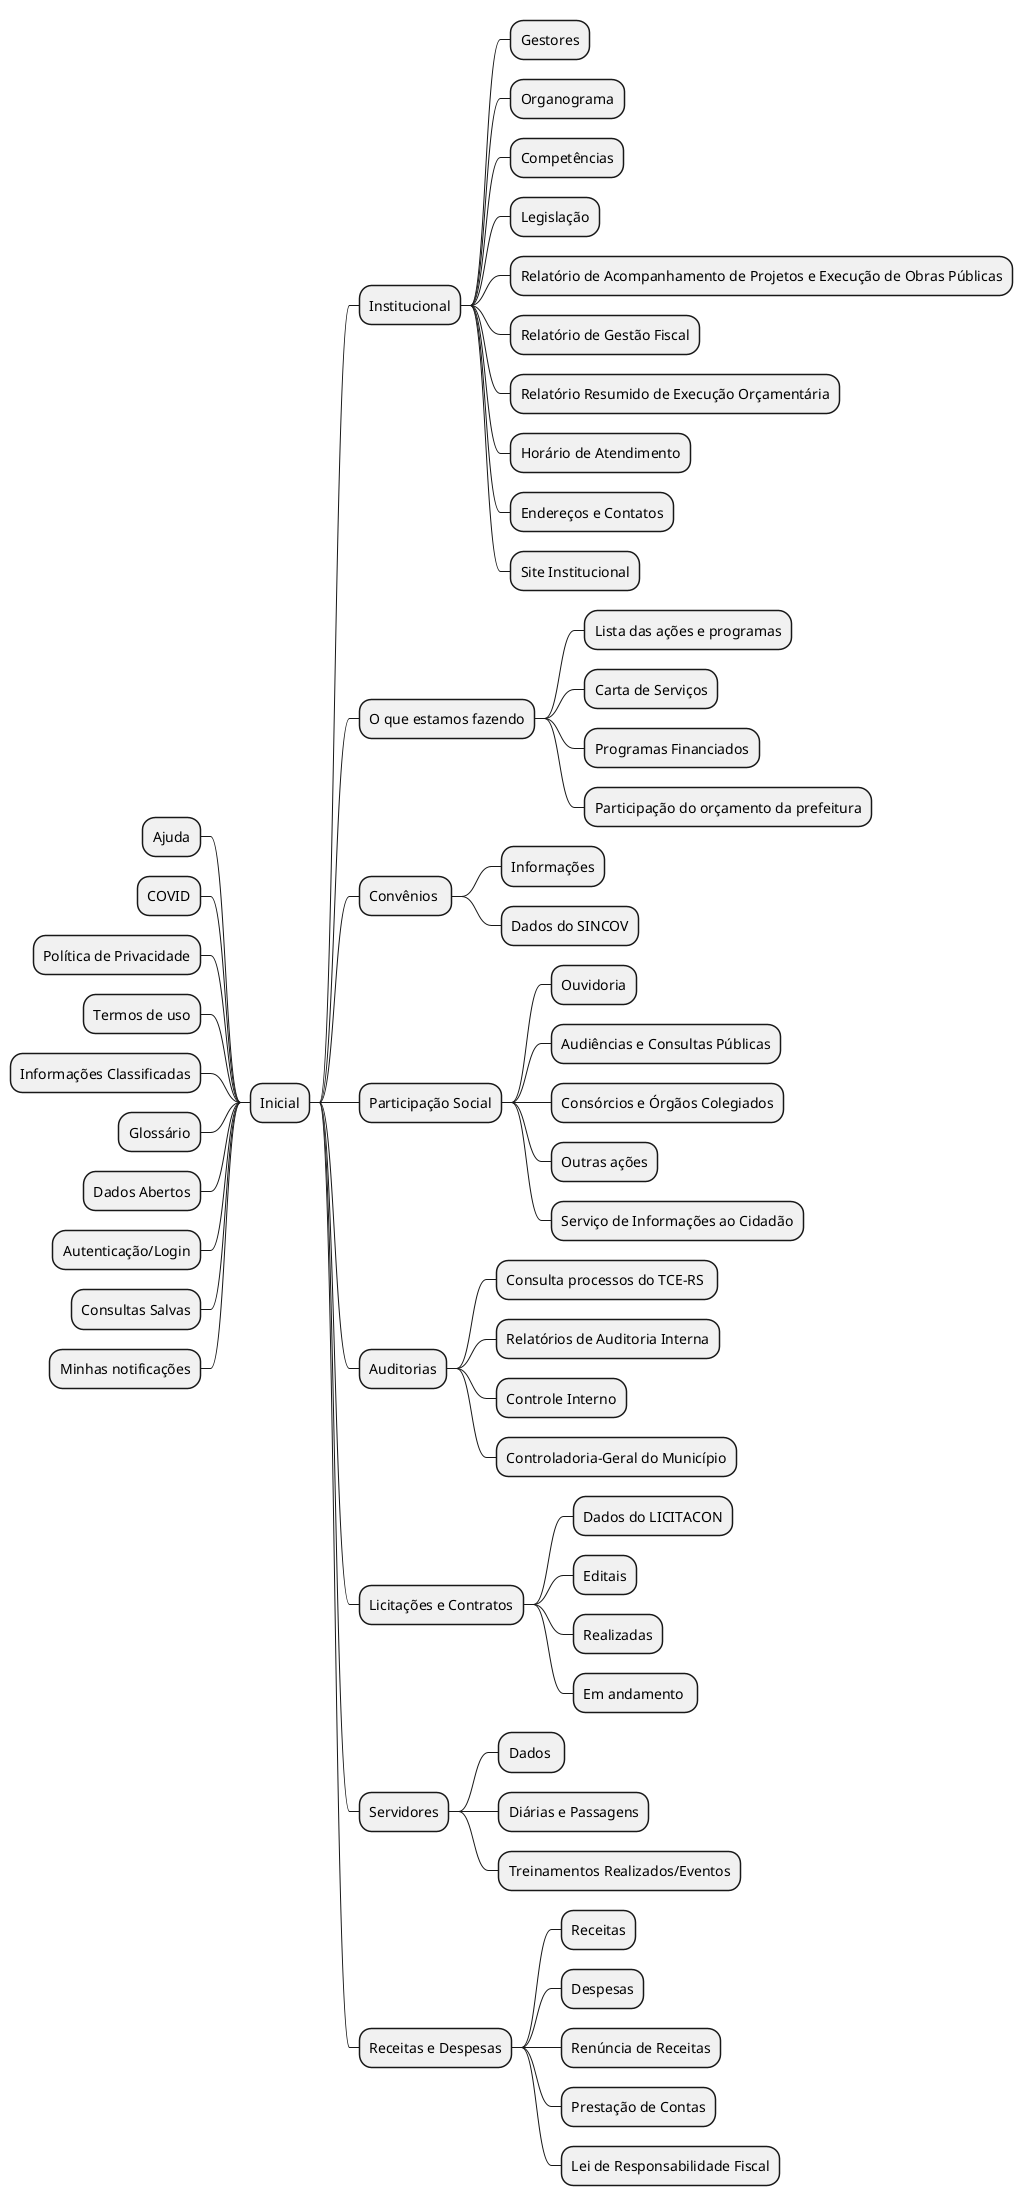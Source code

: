 @startmindmap mapasite
+ Inicial
++ Institucional
+++ Gestores
+++ Organograma
+++  Competências
+++  Legislação
+++  Relatório de Acompanhamento de Projetos e Execução de Obras Públicas
+++  Relatório de Gestão Fiscal
+++  Relatório Resumido de Execução Orçamentária
+++  Horário de Atendimento
+++  Endereços e Contatos
+++  Site Institucional
++ O que estamos fazendo
+++  Lista das ações e programas
+++  Carta de Serviços
+++  Programas Financiados
+++  Participação do orçamento da prefeitura
++ Convênios 
+++  Informações
+++  Dados do SINCOV
++ Participação Social
+++  Ouvidoria
+++  Audiências e Consultas Públicas
+++  Consórcios e Órgãos Colegiados
+++  Outras ações
+++  Serviço de Informações ao Cidadão
++ Auditorias
+++  Consulta processos do TCE-RS 
+++  Relatórios de Auditoria Interna
+++  Controle Interno
+++  Controladoria-Geral do Município
++ Licitações e Contratos
+++  Dados do LICITACON
+++  Editais
+++  Realizadas
+++  Em andamento 
++ Servidores
+++  Dados 
+++  Diárias e Passagens
+++  Treinamentos Realizados/Eventos
++ Receitas e Despesas
+++  Receitas
+++  Despesas
+++  Renúncia de Receitas
+++  Prestação de Contas
+++  Lei de Responsabilidade Fiscal
-- Ajuda
-- COVID
-- Política de Privacidade
-- Termos de uso
-- Informações Classificadas
-- Glossário
-- Dados Abertos
-- Autenticação/Login
-- Consultas Salvas
-- Minhas notificações
@endmindmap
